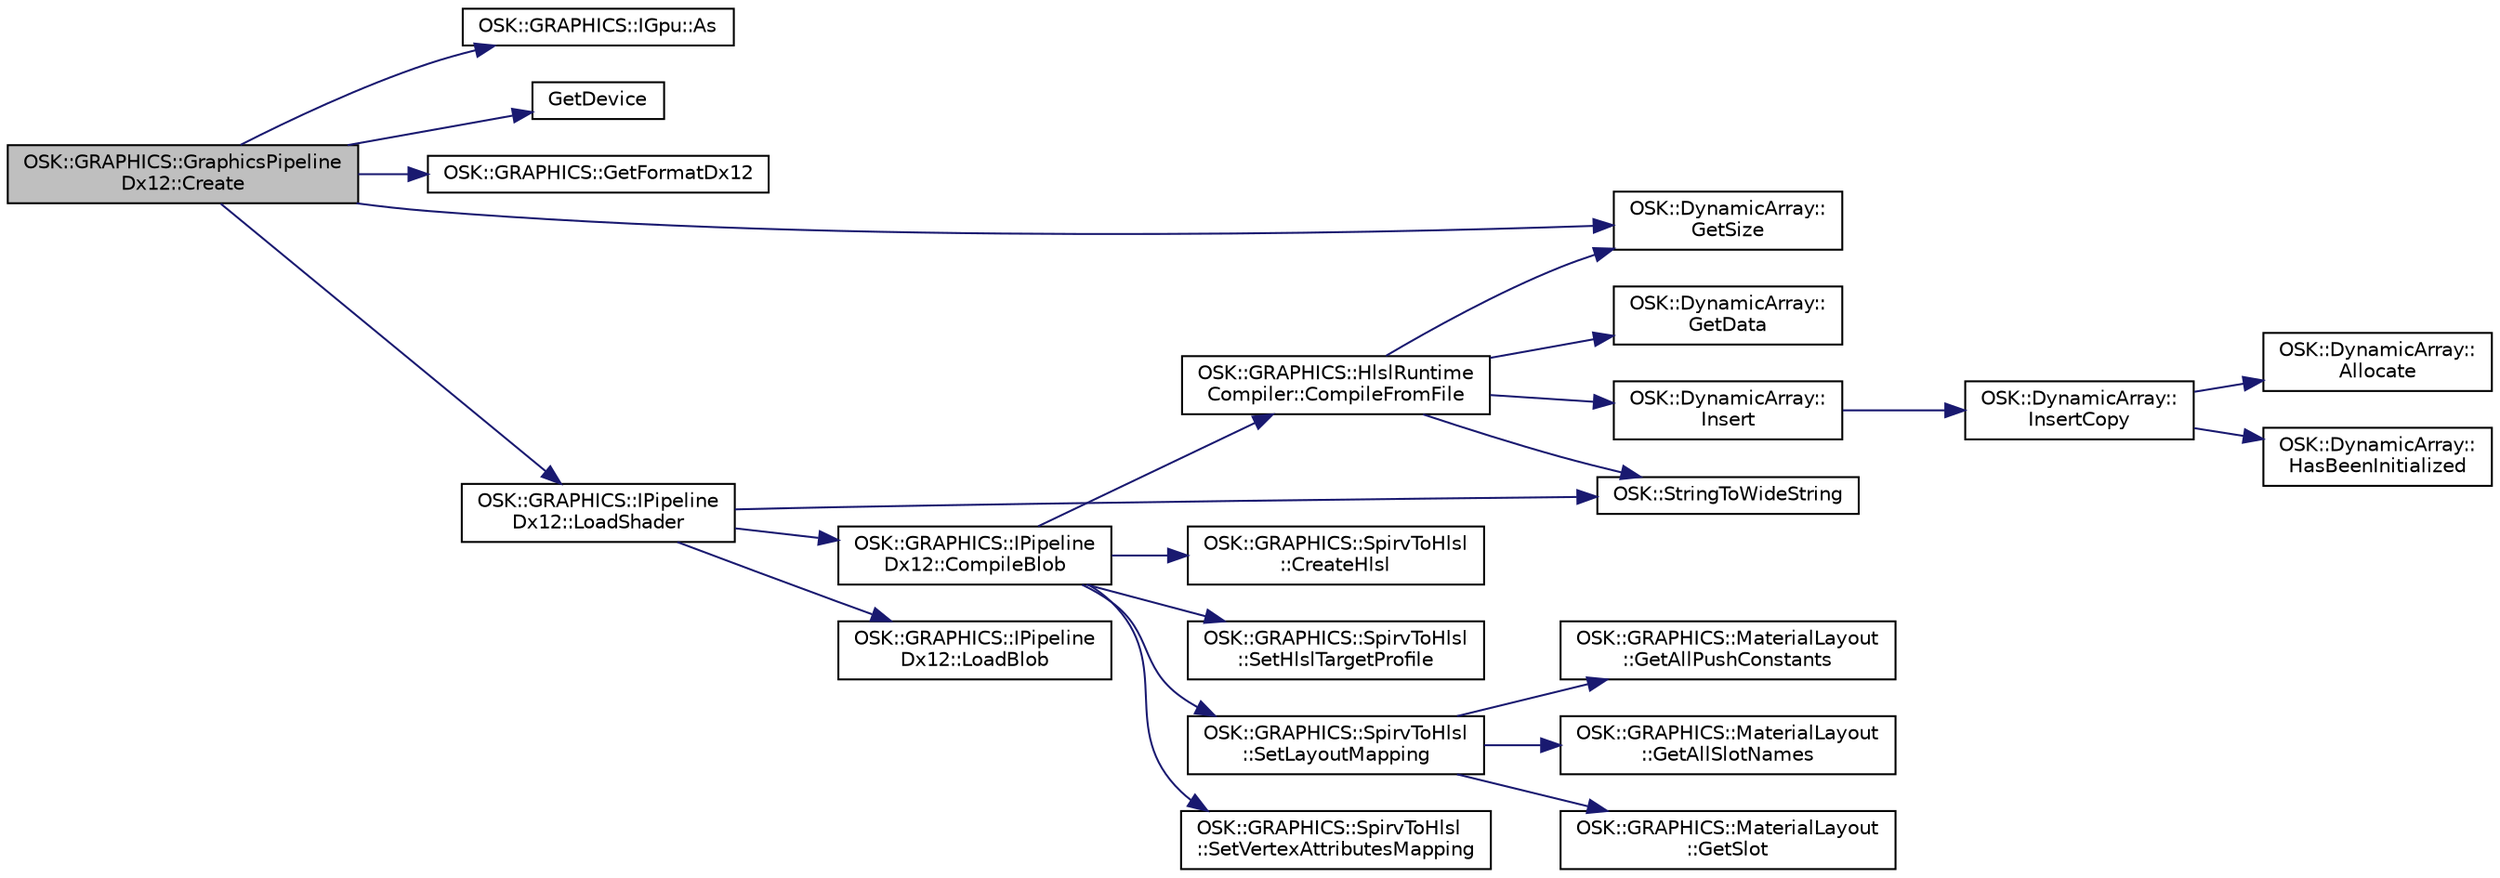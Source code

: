 digraph "OSK::GRAPHICS::GraphicsPipelineDx12::Create"
{
 // LATEX_PDF_SIZE
  edge [fontname="Helvetica",fontsize="10",labelfontname="Helvetica",labelfontsize="10"];
  node [fontname="Helvetica",fontsize="10",shape=record];
  rankdir="LR";
  Node1 [label="OSK::GRAPHICS::GraphicsPipeline\lDx12::Create",height=0.2,width=0.4,color="black", fillcolor="grey75", style="filled", fontcolor="black",tooltip="Crea el pipeline con la configuración dada."];
  Node1 -> Node2 [color="midnightblue",fontsize="10",style="solid"];
  Node2 [label="OSK::GRAPHICS::IGpu::As",height=0.2,width=0.4,color="black", fillcolor="white", style="filled",URL="$class_o_s_k_1_1_g_r_a_p_h_i_c_s_1_1_i_gpu.html#a1b0e5d22fed49696034d38442892121c",tooltip="Castea la clase al tipo dado."];
  Node1 -> Node3 [color="midnightblue",fontsize="10",style="solid"];
  Node3 [label="GetDevice",height=0.2,width=0.4,color="black", fillcolor="white", style="filled",URL="$_material_slot_vulkan_8cpp.html#adead74bea72029d218144e2a94a1eb1e",tooltip=" "];
  Node1 -> Node4 [color="midnightblue",fontsize="10",style="solid"];
  Node4 [label="OSK::GRAPHICS::GetFormatDx12",height=0.2,width=0.4,color="black", fillcolor="white", style="filled",URL="$namespace_o_s_k_1_1_g_r_a_p_h_i_c_s.html#a100a7488e1eee158da65062d0b5e5277",tooltip="Obtiene la representación nativa del formato para DirectX 12."];
  Node1 -> Node5 [color="midnightblue",fontsize="10",style="solid"];
  Node5 [label="OSK::DynamicArray::\lGetSize",height=0.2,width=0.4,color="black", fillcolor="white", style="filled",URL="$class_o_s_k_1_1_dynamic_array.html#a94d0cbf0543d0c976de674d31b15df90",tooltip="Devuelve el número de elementos almacenados."];
  Node1 -> Node6 [color="midnightblue",fontsize="10",style="solid"];
  Node6 [label="OSK::GRAPHICS::IPipeline\lDx12::LoadShader",height=0.2,width=0.4,color="black", fillcolor="white", style="filled",URL="$class_o_s_k_1_1_g_r_a_p_h_i_c_s_1_1_i_pipeline_dx12.html#a5bc7a9722e29f569c95325ccb0124852",tooltip=" "];
  Node6 -> Node7 [color="midnightblue",fontsize="10",style="solid"];
  Node7 [label="OSK::GRAPHICS::IPipeline\lDx12::CompileBlob",height=0.2,width=0.4,color="black", fillcolor="white", style="filled",URL="$class_o_s_k_1_1_g_r_a_p_h_i_c_s_1_1_i_pipeline_dx12.html#a5c2d32d01215cc92012df25cff8a0238",tooltip="Compila un shader."];
  Node7 -> Node8 [color="midnightblue",fontsize="10",style="solid"];
  Node8 [label="OSK::GRAPHICS::HlslRuntime\lCompiler::CompileFromFile",height=0.2,width=0.4,color="black", fillcolor="white", style="filled",URL="$class_o_s_k_1_1_g_r_a_p_h_i_c_s_1_1_hlsl_runtime_compiler.html#a82745de6cab664215a954ab69a709c91",tooltip="Compila el código HLSL almacenado en el archivo indicado."];
  Node8 -> Node9 [color="midnightblue",fontsize="10",style="solid"];
  Node9 [label="OSK::DynamicArray::\lGetData",height=0.2,width=0.4,color="black", fillcolor="white", style="filled",URL="$class_o_s_k_1_1_dynamic_array.html#ac8a6d70f938c482e1f7aa68c7d186bb8",tooltip="Devuelve el array original."];
  Node8 -> Node5 [color="midnightblue",fontsize="10",style="solid"];
  Node8 -> Node10 [color="midnightblue",fontsize="10",style="solid"];
  Node10 [label="OSK::DynamicArray::\lInsert",height=0.2,width=0.4,color="black", fillcolor="white", style="filled",URL="$class_o_s_k_1_1_dynamic_array.html#a2c1e7bd2efbadf8b163f67c26921ba53",tooltip="Inserta un elemento al final del array."];
  Node10 -> Node11 [color="midnightblue",fontsize="10",style="solid"];
  Node11 [label="OSK::DynamicArray::\lInsertCopy",height=0.2,width=0.4,color="black", fillcolor="white", style="filled",URL="$class_o_s_k_1_1_dynamic_array.html#a037c4e2c0414718e5fc3cc608167a261",tooltip="Inserta una copia del elemento al final del array."];
  Node11 -> Node12 [color="midnightblue",fontsize="10",style="solid"];
  Node12 [label="OSK::DynamicArray::\lAllocate",height=0.2,width=0.4,color="black", fillcolor="white", style="filled",URL="$class_o_s_k_1_1_dynamic_array.html#acf322bf27bf4bfd581079500c67171a6",tooltip="Reserva espacio para 'size' elementos. Preserva los elementos anteriores."];
  Node11 -> Node13 [color="midnightblue",fontsize="10",style="solid"];
  Node13 [label="OSK::DynamicArray::\lHasBeenInitialized",height=0.2,width=0.4,color="black", fillcolor="white", style="filled",URL="$class_o_s_k_1_1_dynamic_array.html#a24b36038b685ea5f33b2b9b279035cef",tooltip="Devuelve true si el array se ha inicializado."];
  Node8 -> Node14 [color="midnightblue",fontsize="10",style="solid"];
  Node14 [label="OSK::StringToWideString",height=0.2,width=0.4,color="black", fillcolor="white", style="filled",URL="$namespace_o_s_k.html#a543f1e2eaed4543c687adc9f9a0622ac",tooltip=" "];
  Node7 -> Node15 [color="midnightblue",fontsize="10",style="solid"];
  Node15 [label="OSK::GRAPHICS::SpirvToHlsl\l::CreateHlsl",height=0.2,width=0.4,color="black", fillcolor="white", style="filled",URL="$class_o_s_k_1_1_g_r_a_p_h_i_c_s_1_1_spirv_to_hlsl.html#aca77e7a7b9137553110886012ca91c68",tooltip="Devuelve el código HLSL."];
  Node7 -> Node16 [color="midnightblue",fontsize="10",style="solid"];
  Node16 [label="OSK::GRAPHICS::SpirvToHlsl\l::SetHlslTargetProfile",height=0.2,width=0.4,color="black", fillcolor="white", style="filled",URL="$class_o_s_k_1_1_g_r_a_p_h_i_c_s_1_1_spirv_to_hlsl.html#adab7513d1156f853f3eef6f11dd4fd28",tooltip="Establece el perfil de HLSL generado. Por defecto usa 6.1."];
  Node7 -> Node17 [color="midnightblue",fontsize="10",style="solid"];
  Node17 [label="OSK::GRAPHICS::SpirvToHlsl\l::SetLayoutMapping",height=0.2,width=0.4,color="black", fillcolor="white", style="filled",URL="$class_o_s_k_1_1_g_r_a_p_h_i_c_s_1_1_spirv_to_hlsl.html#a778a9fd7930df44f9966a18ba42355b9",tooltip="Se establece qué registros ocupará cada"];
  Node17 -> Node18 [color="midnightblue",fontsize="10",style="solid"];
  Node18 [label="OSK::GRAPHICS::MaterialLayout\l::GetAllPushConstants",height=0.2,width=0.4,color="black", fillcolor="white", style="filled",URL="$class_o_s_k_1_1_g_r_a_p_h_i_c_s_1_1_material_layout.html#aeb38d6651a3696756da72767b802913a",tooltip="Devuelve todos los slots push constants registrados."];
  Node17 -> Node19 [color="midnightblue",fontsize="10",style="solid"];
  Node19 [label="OSK::GRAPHICS::MaterialLayout\l::GetAllSlotNames",height=0.2,width=0.4,color="black", fillcolor="white", style="filled",URL="$class_o_s_k_1_1_g_r_a_p_h_i_c_s_1_1_material_layout.html#a82de8efeace9ce18733634fb7c1cc8a3",tooltip="Obtiene los nombres de todos los slots registrados en el layout."];
  Node17 -> Node20 [color="midnightblue",fontsize="10",style="solid"];
  Node20 [label="OSK::GRAPHICS::MaterialLayout\l::GetSlot",height=0.2,width=0.4,color="black", fillcolor="white", style="filled",URL="$class_o_s_k_1_1_g_r_a_p_h_i_c_s_1_1_material_layout.html#a7a1845df7f0113a0285adfbea469df90",tooltip="Obtiene el slot con el nombre dado, si existe."];
  Node7 -> Node21 [color="midnightblue",fontsize="10",style="solid"];
  Node21 [label="OSK::GRAPHICS::SpirvToHlsl\l::SetVertexAttributesMapping",height=0.2,width=0.4,color="black", fillcolor="white", style="filled",URL="$class_o_s_k_1_1_g_r_a_p_h_i_c_s_1_1_spirv_to_hlsl.html#abd08d4b056b56461f377590fd8398125",tooltip="Establece los nombres semánticos que tendrán los atributos de los vértices en el shader."];
  Node6 -> Node22 [color="midnightblue",fontsize="10",style="solid"];
  Node22 [label="OSK::GRAPHICS::IPipeline\lDx12::LoadBlob",height=0.2,width=0.4,color="black", fillcolor="white", style="filled",URL="$class_o_s_k_1_1_g_r_a_p_h_i_c_s_1_1_i_pipeline_dx12.html#a1846e733f383dc7fac065c1beb93da59",tooltip="Compila un shader."];
  Node6 -> Node14 [color="midnightblue",fontsize="10",style="solid"];
}
